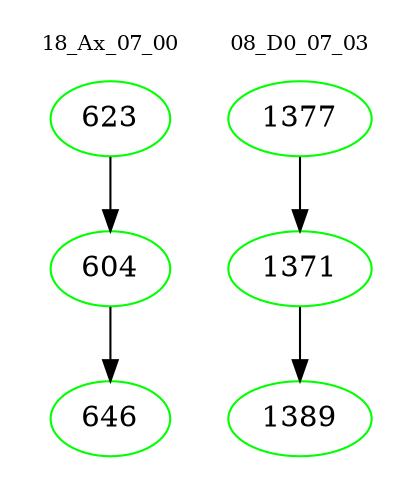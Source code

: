 digraph{
subgraph cluster_0 {
color = white
label = "18_Ax_07_00";
fontsize=10;
T0_623 [label="623", color="green"]
T0_623 -> T0_604 [color="black"]
T0_604 [label="604", color="green"]
T0_604 -> T0_646 [color="black"]
T0_646 [label="646", color="green"]
}
subgraph cluster_1 {
color = white
label = "08_D0_07_03";
fontsize=10;
T1_1377 [label="1377", color="green"]
T1_1377 -> T1_1371 [color="black"]
T1_1371 [label="1371", color="green"]
T1_1371 -> T1_1389 [color="black"]
T1_1389 [label="1389", color="green"]
}
}
